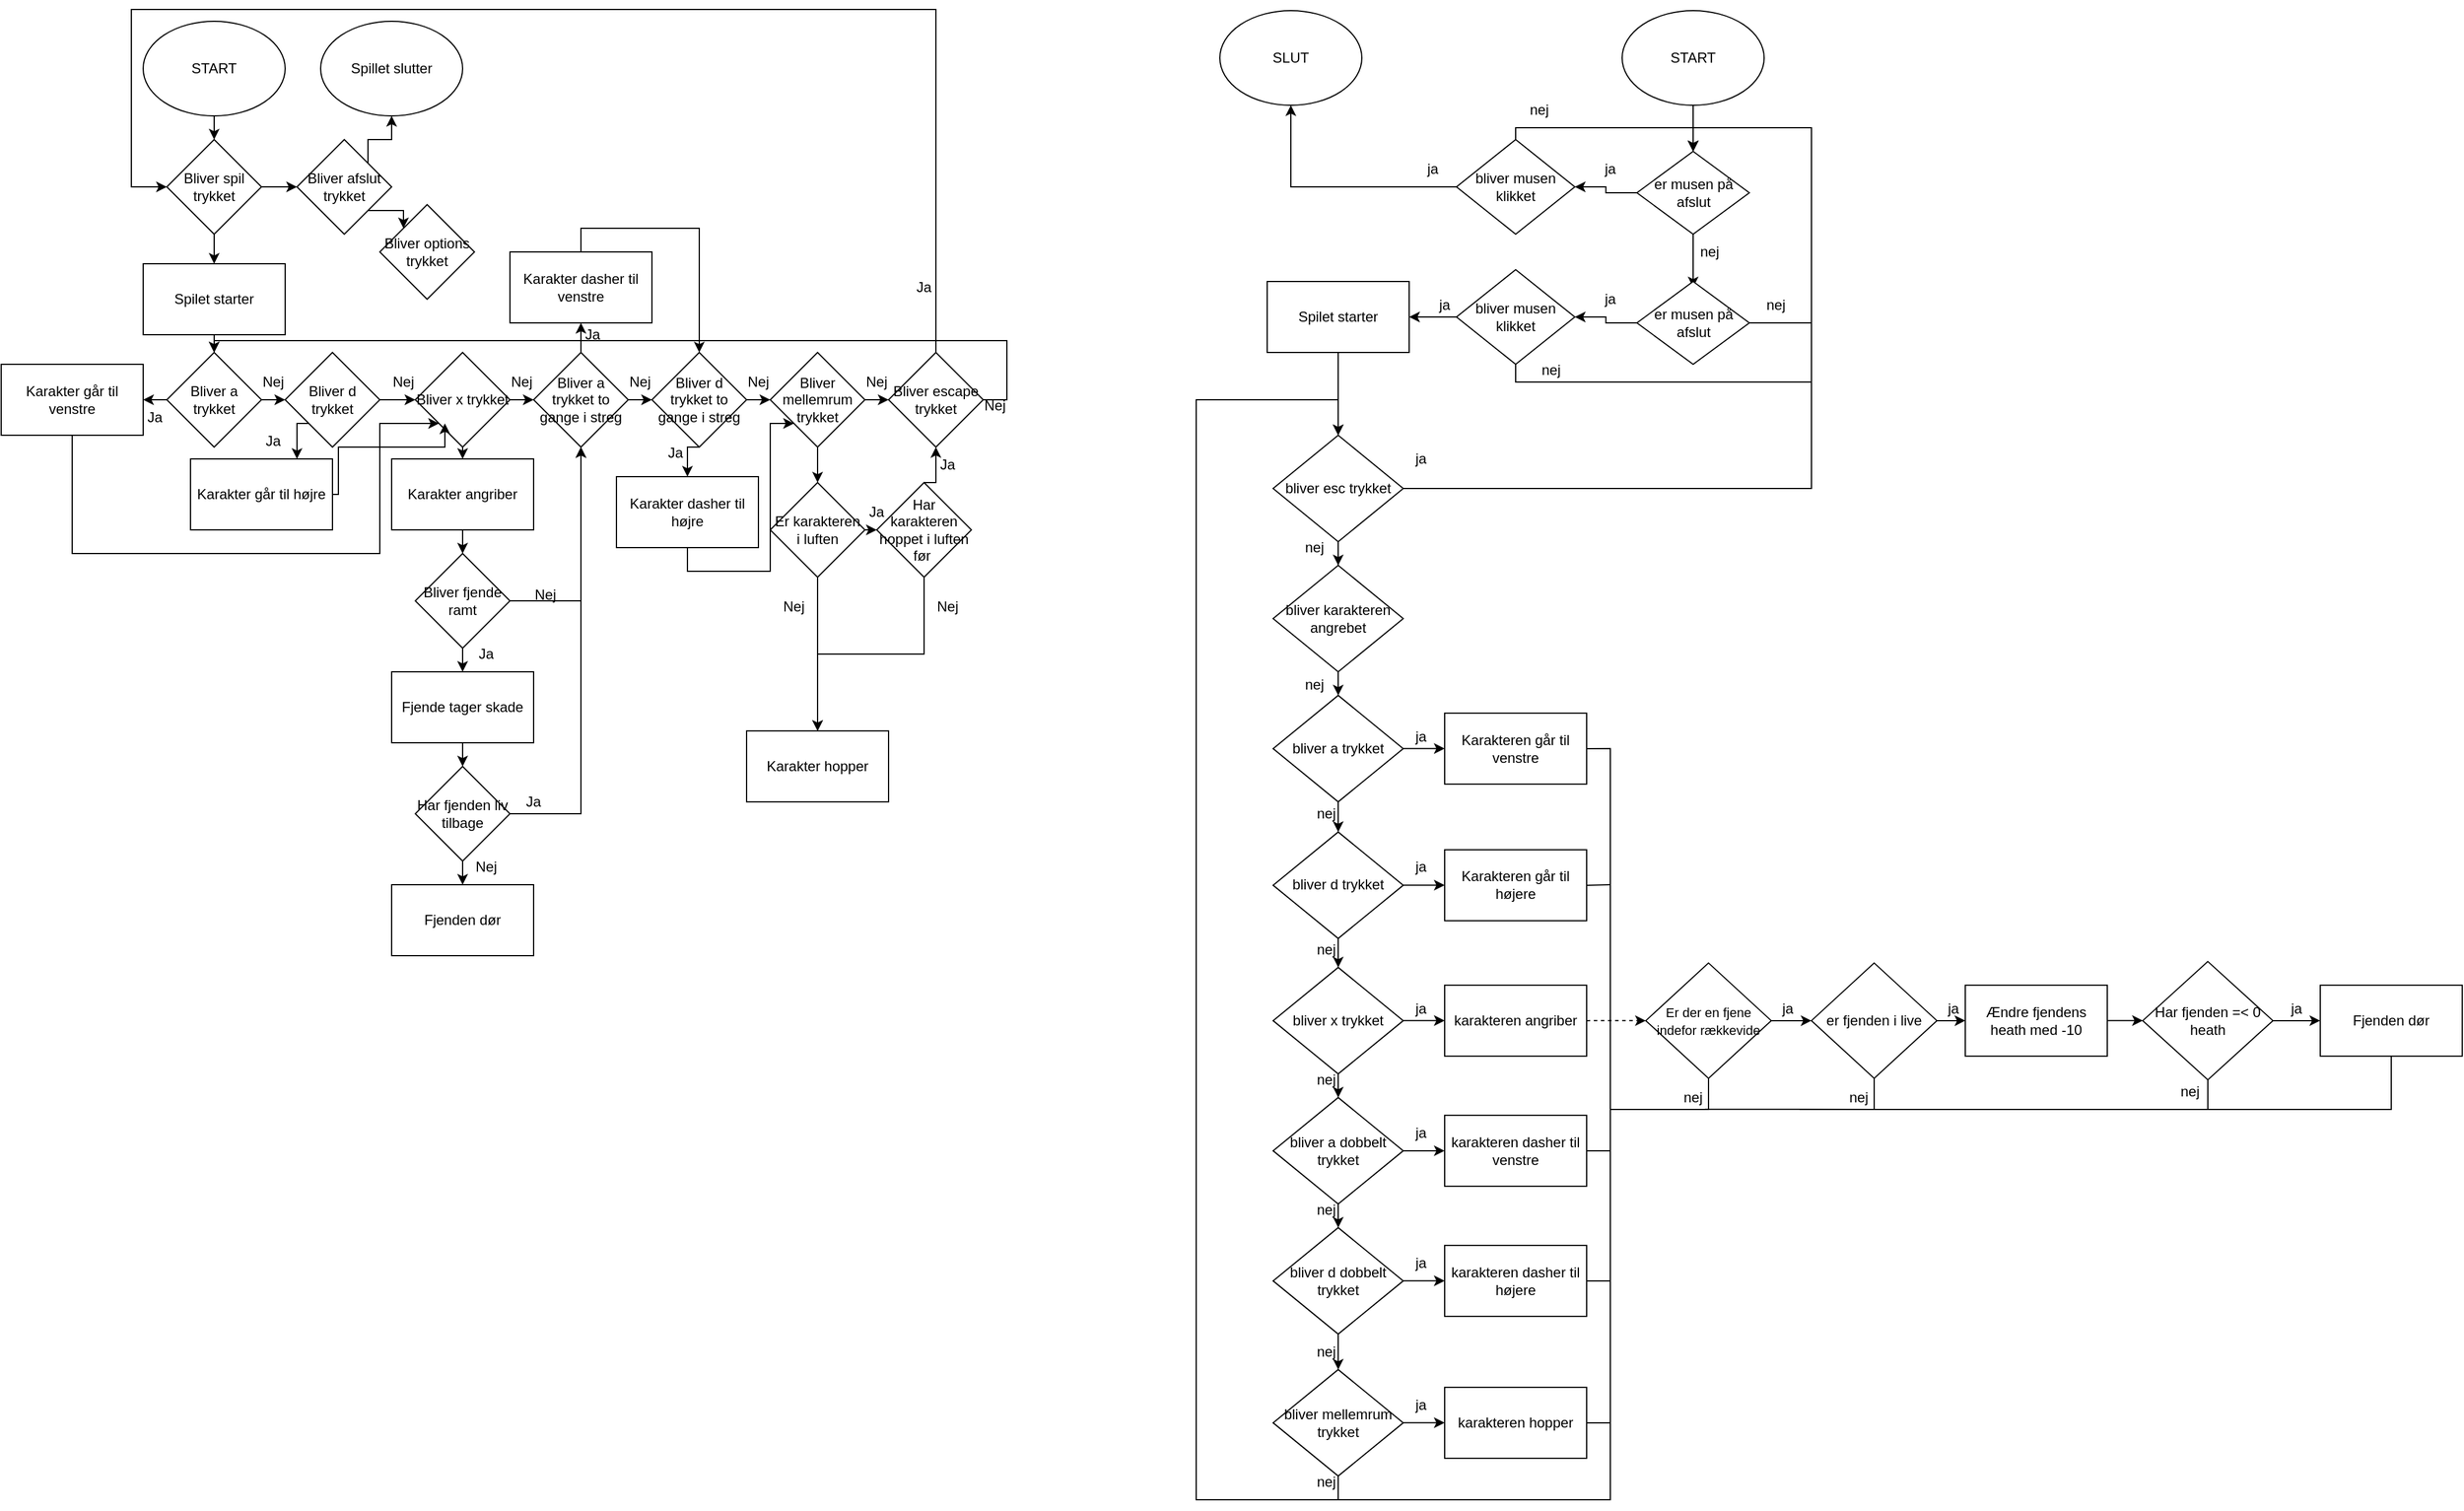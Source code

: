 <mxfile version="26.1.0">
  <diagram name="Side-1" id="GHjTUxKBnm4g02ztmZ10">
    <mxGraphModel dx="954" dy="2977" grid="1" gridSize="10" guides="1" tooltips="1" connect="1" arrows="1" fold="1" page="1" pageScale="1" pageWidth="827" pageHeight="1169" background="none" math="0" shadow="0">
      <root>
        <mxCell id="0" />
        <mxCell id="1" parent="0" />
        <mxCell id="01Cn6UUHRZPfgiZ1-aKv-5" style="edgeStyle=orthogonalEdgeStyle;rounded=0;orthogonalLoop=1;jettySize=auto;html=1;exitX=0.5;exitY=1;exitDx=0;exitDy=0;entryX=0.5;entryY=0;entryDx=0;entryDy=0;" parent="1" source="01Cn6UUHRZPfgiZ1-aKv-2" edge="1">
          <mxGeometry relative="1" as="geometry">
            <mxPoint x="420" y="-1060" as="targetPoint" />
          </mxGeometry>
        </mxCell>
        <mxCell id="01Cn6UUHRZPfgiZ1-aKv-2" value="START" style="ellipse;whiteSpace=wrap;html=1;" parent="1" vertex="1">
          <mxGeometry x="360" y="-1160" width="120" height="80" as="geometry" />
        </mxCell>
        <mxCell id="cDbWXvLrCpcBQiEZtTeX-11" style="edgeStyle=orthogonalEdgeStyle;rounded=0;orthogonalLoop=1;jettySize=auto;html=1;exitX=0.5;exitY=1;exitDx=0;exitDy=0;entryX=0.5;entryY=0;entryDx=0;entryDy=0;" edge="1" parent="1" source="01Cn6UUHRZPfgiZ1-aKv-27" target="cDbWXvLrCpcBQiEZtTeX-8">
          <mxGeometry relative="1" as="geometry" />
        </mxCell>
        <mxCell id="01Cn6UUHRZPfgiZ1-aKv-27" value="Spilet starter" style="whiteSpace=wrap;html=1;" parent="1" vertex="1">
          <mxGeometry x="360" y="-955" width="120" height="60" as="geometry" />
        </mxCell>
        <mxCell id="Bi03TDWfDMKd8-1LbUZK-4" value="" style="edgeStyle=orthogonalEdgeStyle;rounded=0;orthogonalLoop=1;jettySize=auto;html=1;" parent="1" source="Bi03TDWfDMKd8-1LbUZK-1" edge="1">
          <mxGeometry relative="1" as="geometry">
            <mxPoint x="1670" y="-1050" as="targetPoint" />
          </mxGeometry>
        </mxCell>
        <mxCell id="Bi03TDWfDMKd8-1LbUZK-1" value="START" style="ellipse;whiteSpace=wrap;html=1;" parent="1" vertex="1">
          <mxGeometry x="1610" y="-1169" width="120" height="80" as="geometry" />
        </mxCell>
        <mxCell id="Bi03TDWfDMKd8-1LbUZK-24" style="edgeStyle=orthogonalEdgeStyle;rounded=0;orthogonalLoop=1;jettySize=auto;html=1;exitX=0.5;exitY=1;exitDx=0;exitDy=0;entryX=0.5;entryY=0;entryDx=0;entryDy=0;" parent="1" edge="1">
          <mxGeometry relative="1" as="geometry">
            <mxPoint x="1670" y="-990" as="sourcePoint" />
            <mxPoint x="1670" y="-935" as="targetPoint" />
          </mxGeometry>
        </mxCell>
        <mxCell id="Bi03TDWfDMKd8-1LbUZK-7" value="SLUT" style="ellipse;whiteSpace=wrap;html=1;" parent="1" vertex="1">
          <mxGeometry x="1270" y="-1169" width="120" height="80" as="geometry" />
        </mxCell>
        <mxCell id="Bi03TDWfDMKd8-1LbUZK-9" value="ja" style="text;html=1;align=center;verticalAlign=middle;whiteSpace=wrap;rounded=0;" parent="1" vertex="1">
          <mxGeometry x="1420" y="-1050" width="60" height="30" as="geometry" />
        </mxCell>
        <mxCell id="Bi03TDWfDMKd8-1LbUZK-12" style="edgeStyle=orthogonalEdgeStyle;rounded=0;orthogonalLoop=1;jettySize=auto;html=1;exitX=0;exitY=0.5;exitDx=0;exitDy=0;entryX=0.5;entryY=1;entryDx=0;entryDy=0;" parent="1" source="Bi03TDWfDMKd8-1LbUZK-44" target="Bi03TDWfDMKd8-1LbUZK-7" edge="1">
          <mxGeometry relative="1" as="geometry">
            <mxPoint x="1460" y="-1020" as="sourcePoint" />
          </mxGeometry>
        </mxCell>
        <mxCell id="Bi03TDWfDMKd8-1LbUZK-27" style="edgeStyle=orthogonalEdgeStyle;rounded=0;orthogonalLoop=1;jettySize=auto;html=1;entryX=1;entryY=0.5;entryDx=0;entryDy=0;exitX=0;exitY=0.5;exitDx=0;exitDy=0;" parent="1" source="Bi03TDWfDMKd8-1LbUZK-45" target="Bi03TDWfDMKd8-1LbUZK-47" edge="1">
          <mxGeometry relative="1" as="geometry">
            <mxPoint x="1620" y="-900" as="sourcePoint" />
            <mxPoint x="1580" y="-905" as="targetPoint" />
          </mxGeometry>
        </mxCell>
        <mxCell id="Bi03TDWfDMKd8-1LbUZK-29" style="edgeStyle=orthogonalEdgeStyle;rounded=0;orthogonalLoop=1;jettySize=auto;html=1;exitX=1;exitY=0.5;exitDx=0;exitDy=0;" parent="1" source="Bi03TDWfDMKd8-1LbUZK-45" edge="1">
          <mxGeometry relative="1" as="geometry">
            <mxPoint x="1670" y="-1050" as="targetPoint" />
            <mxPoint x="1730" y="-905" as="sourcePoint" />
            <Array as="points">
              <mxPoint x="1718" y="-905" />
              <mxPoint x="1770" y="-905" />
              <mxPoint x="1770" y="-1070" />
              <mxPoint x="1670" y="-1070" />
            </Array>
          </mxGeometry>
        </mxCell>
        <mxCell id="Bi03TDWfDMKd8-1LbUZK-20" value="" style="edgeStyle=orthogonalEdgeStyle;rounded=0;orthogonalLoop=1;jettySize=auto;html=1;exitX=0.5;exitY=0;exitDx=0;exitDy=0;" parent="1" edge="1">
          <mxGeometry relative="1" as="geometry">
            <mxPoint x="1670" y="-1050" as="targetPoint" />
            <mxPoint x="1520" y="-1050" as="sourcePoint" />
            <Array as="points">
              <mxPoint x="1520" y="-1070" />
              <mxPoint x="1670" y="-1070" />
            </Array>
          </mxGeometry>
        </mxCell>
        <mxCell id="Bi03TDWfDMKd8-1LbUZK-21" value="nej" style="text;html=1;align=center;verticalAlign=middle;whiteSpace=wrap;rounded=0;" parent="1" vertex="1">
          <mxGeometry x="1510" y="-1100" width="60" height="30" as="geometry" />
        </mxCell>
        <mxCell id="Bi03TDWfDMKd8-1LbUZK-25" value="nej" style="text;html=1;align=center;verticalAlign=middle;whiteSpace=wrap;rounded=0;" parent="1" vertex="1">
          <mxGeometry x="1654" y="-980" width="60" height="30" as="geometry" />
        </mxCell>
        <mxCell id="Bi03TDWfDMKd8-1LbUZK-35" style="edgeStyle=orthogonalEdgeStyle;rounded=0;orthogonalLoop=1;jettySize=auto;html=1;exitX=0.5;exitY=1;exitDx=0;exitDy=0;entryX=0.5;entryY=0;entryDx=0;entryDy=0;" parent="1" edge="1">
          <mxGeometry relative="1" as="geometry">
            <mxPoint x="1520" y="-875" as="sourcePoint" />
            <mxPoint x="1670" y="-1050" as="targetPoint" />
            <Array as="points">
              <mxPoint x="1520" y="-855" />
              <mxPoint x="1770" y="-855" />
              <mxPoint x="1770" y="-1070" />
              <mxPoint x="1670" y="-1070" />
            </Array>
          </mxGeometry>
        </mxCell>
        <mxCell id="Bi03TDWfDMKd8-1LbUZK-28" value="ja" style="text;html=1;align=center;verticalAlign=middle;whiteSpace=wrap;rounded=0;" parent="1" vertex="1">
          <mxGeometry x="1570" y="-940" width="60" height="30" as="geometry" />
        </mxCell>
        <mxCell id="Bi03TDWfDMKd8-1LbUZK-30" value="nej" style="text;html=1;align=center;verticalAlign=middle;whiteSpace=wrap;rounded=0;" parent="1" vertex="1">
          <mxGeometry x="1710" y="-935" width="60" height="30" as="geometry" />
        </mxCell>
        <mxCell id="Bi03TDWfDMKd8-1LbUZK-52" style="edgeStyle=orthogonalEdgeStyle;rounded=0;orthogonalLoop=1;jettySize=auto;html=1;exitX=0.5;exitY=1;exitDx=0;exitDy=0;entryX=0.5;entryY=0;entryDx=0;entryDy=0;" parent="1" source="Bi03TDWfDMKd8-1LbUZK-31" target="Bi03TDWfDMKd8-1LbUZK-51" edge="1">
          <mxGeometry relative="1" as="geometry" />
        </mxCell>
        <mxCell id="Bi03TDWfDMKd8-1LbUZK-31" value="Spilet starter" style="rounded=0;whiteSpace=wrap;html=1;" parent="1" vertex="1">
          <mxGeometry x="1310" y="-940" width="120" height="60" as="geometry" />
        </mxCell>
        <mxCell id="Bi03TDWfDMKd8-1LbUZK-42" style="edgeStyle=orthogonalEdgeStyle;rounded=0;orthogonalLoop=1;jettySize=auto;html=1;exitX=0;exitY=0.5;exitDx=0;exitDy=0;entryX=1;entryY=0.5;entryDx=0;entryDy=0;" parent="1" source="Bi03TDWfDMKd8-1LbUZK-40" target="Bi03TDWfDMKd8-1LbUZK-44" edge="1">
          <mxGeometry relative="1" as="geometry">
            <mxPoint x="1580" y="-1020" as="targetPoint" />
          </mxGeometry>
        </mxCell>
        <mxCell id="Bi03TDWfDMKd8-1LbUZK-40" value="er musen på afslut" style="rhombus;whiteSpace=wrap;html=1;" parent="1" vertex="1">
          <mxGeometry x="1622.5" y="-1050" width="95" height="70" as="geometry" />
        </mxCell>
        <mxCell id="Bi03TDWfDMKd8-1LbUZK-43" value="ja" style="text;html=1;align=center;verticalAlign=middle;whiteSpace=wrap;rounded=0;" parent="1" vertex="1">
          <mxGeometry x="1570" y="-1050" width="60" height="30" as="geometry" />
        </mxCell>
        <mxCell id="Bi03TDWfDMKd8-1LbUZK-44" value="bliver musen klikket" style="rhombus;whiteSpace=wrap;html=1;" parent="1" vertex="1">
          <mxGeometry x="1470" y="-1060" width="100" height="80" as="geometry" />
        </mxCell>
        <mxCell id="Bi03TDWfDMKd8-1LbUZK-45" value="er musen på afslut" style="rhombus;whiteSpace=wrap;html=1;" parent="1" vertex="1">
          <mxGeometry x="1622.5" y="-940" width="95" height="70" as="geometry" />
        </mxCell>
        <mxCell id="Bi03TDWfDMKd8-1LbUZK-48" style="edgeStyle=orthogonalEdgeStyle;rounded=0;orthogonalLoop=1;jettySize=auto;html=1;exitX=0;exitY=0.5;exitDx=0;exitDy=0;" parent="1" source="Bi03TDWfDMKd8-1LbUZK-47" target="Bi03TDWfDMKd8-1LbUZK-31" edge="1">
          <mxGeometry relative="1" as="geometry" />
        </mxCell>
        <mxCell id="Bi03TDWfDMKd8-1LbUZK-47" value="bliver musen klikket" style="rhombus;whiteSpace=wrap;html=1;" parent="1" vertex="1">
          <mxGeometry x="1470" y="-950" width="100" height="80" as="geometry" />
        </mxCell>
        <mxCell id="Bi03TDWfDMKd8-1LbUZK-49" value="nej" style="text;html=1;align=center;verticalAlign=middle;whiteSpace=wrap;rounded=0;" parent="1" vertex="1">
          <mxGeometry x="1520" y="-880" width="60" height="30" as="geometry" />
        </mxCell>
        <mxCell id="Bi03TDWfDMKd8-1LbUZK-50" value="ja" style="text;html=1;align=center;verticalAlign=middle;whiteSpace=wrap;rounded=0;" parent="1" vertex="1">
          <mxGeometry x="1430" y="-935" width="60" height="30" as="geometry" />
        </mxCell>
        <mxCell id="Bi03TDWfDMKd8-1LbUZK-100" style="edgeStyle=orthogonalEdgeStyle;rounded=0;orthogonalLoop=1;jettySize=auto;html=1;exitX=0.5;exitY=1;exitDx=0;exitDy=0;entryX=0.5;entryY=0;entryDx=0;entryDy=0;" parent="1" target="Bi03TDWfDMKd8-1LbUZK-62" edge="1">
          <mxGeometry relative="1" as="geometry">
            <mxPoint x="1370" y="-610.06" as="sourcePoint" />
          </mxGeometry>
        </mxCell>
        <mxCell id="Bi03TDWfDMKd8-1LbUZK-165" value="" style="edgeStyle=orthogonalEdgeStyle;rounded=0;orthogonalLoop=1;jettySize=auto;html=1;" parent="1" source="Bi03TDWfDMKd8-1LbUZK-51" target="Bi03TDWfDMKd8-1LbUZK-164" edge="1">
          <mxGeometry relative="1" as="geometry" />
        </mxCell>
        <mxCell id="Bi03TDWfDMKd8-1LbUZK-51" value="bliver esc trykket" style="rhombus;whiteSpace=wrap;html=1;" parent="1" vertex="1">
          <mxGeometry x="1315" y="-810" width="110" height="90" as="geometry" />
        </mxCell>
        <mxCell id="Bi03TDWfDMKd8-1LbUZK-57" value="" style="endArrow=none;html=1;rounded=0;exitX=1;exitY=0.5;exitDx=0;exitDy=0;" parent="1" source="Bi03TDWfDMKd8-1LbUZK-51" edge="1">
          <mxGeometry width="50" height="50" relative="1" as="geometry">
            <mxPoint x="1580" y="-765" as="sourcePoint" />
            <mxPoint x="1770" y="-860" as="targetPoint" />
            <Array as="points">
              <mxPoint x="1770" y="-765" />
            </Array>
          </mxGeometry>
        </mxCell>
        <mxCell id="Bi03TDWfDMKd8-1LbUZK-61" value="ja" style="text;html=1;align=center;verticalAlign=middle;whiteSpace=wrap;rounded=0;" parent="1" vertex="1">
          <mxGeometry x="1410" y="-805" width="60" height="30" as="geometry" />
        </mxCell>
        <mxCell id="Bi03TDWfDMKd8-1LbUZK-69" value="" style="edgeStyle=orthogonalEdgeStyle;rounded=0;orthogonalLoop=1;jettySize=auto;html=1;" parent="1" source="Bi03TDWfDMKd8-1LbUZK-62" target="Bi03TDWfDMKd8-1LbUZK-68" edge="1">
          <mxGeometry relative="1" as="geometry" />
        </mxCell>
        <mxCell id="Bi03TDWfDMKd8-1LbUZK-101" style="edgeStyle=orthogonalEdgeStyle;rounded=0;orthogonalLoop=1;jettySize=auto;html=1;exitX=0.5;exitY=1;exitDx=0;exitDy=0;entryX=0.5;entryY=0;entryDx=0;entryDy=0;" parent="1" source="Bi03TDWfDMKd8-1LbUZK-62" target="Bi03TDWfDMKd8-1LbUZK-63" edge="1">
          <mxGeometry relative="1" as="geometry" />
        </mxCell>
        <mxCell id="Bi03TDWfDMKd8-1LbUZK-62" value="bliver a trykket" style="rhombus;whiteSpace=wrap;html=1;" parent="1" vertex="1">
          <mxGeometry x="1315" y="-590.06" width="110" height="90" as="geometry" />
        </mxCell>
        <mxCell id="Bi03TDWfDMKd8-1LbUZK-72" value="" style="edgeStyle=orthogonalEdgeStyle;rounded=0;orthogonalLoop=1;jettySize=auto;html=1;" parent="1" source="Bi03TDWfDMKd8-1LbUZK-63" target="Bi03TDWfDMKd8-1LbUZK-71" edge="1">
          <mxGeometry relative="1" as="geometry" />
        </mxCell>
        <mxCell id="Bi03TDWfDMKd8-1LbUZK-102" style="edgeStyle=orthogonalEdgeStyle;rounded=0;orthogonalLoop=1;jettySize=auto;html=1;exitX=0.5;exitY=1;exitDx=0;exitDy=0;entryX=0.5;entryY=0;entryDx=0;entryDy=0;" parent="1" source="Bi03TDWfDMKd8-1LbUZK-63" target="Bi03TDWfDMKd8-1LbUZK-64" edge="1">
          <mxGeometry relative="1" as="geometry" />
        </mxCell>
        <mxCell id="Bi03TDWfDMKd8-1LbUZK-63" value="bliver d trykket" style="rhombus;whiteSpace=wrap;html=1;" parent="1" vertex="1">
          <mxGeometry x="1315" y="-474.56" width="110" height="90" as="geometry" />
        </mxCell>
        <mxCell id="Bi03TDWfDMKd8-1LbUZK-74" value="" style="edgeStyle=orthogonalEdgeStyle;rounded=0;orthogonalLoop=1;jettySize=auto;html=1;" parent="1" source="Bi03TDWfDMKd8-1LbUZK-64" target="Bi03TDWfDMKd8-1LbUZK-73" edge="1">
          <mxGeometry relative="1" as="geometry" />
        </mxCell>
        <mxCell id="Bi03TDWfDMKd8-1LbUZK-112" style="edgeStyle=orthogonalEdgeStyle;rounded=0;orthogonalLoop=1;jettySize=auto;html=1;exitX=0.5;exitY=1;exitDx=0;exitDy=0;entryX=0.5;entryY=0;entryDx=0;entryDy=0;" parent="1" source="Bi03TDWfDMKd8-1LbUZK-64" target="Bi03TDWfDMKd8-1LbUZK-65" edge="1">
          <mxGeometry relative="1" as="geometry" />
        </mxCell>
        <mxCell id="Bi03TDWfDMKd8-1LbUZK-64" value="bliver x trykket" style="rhombus;whiteSpace=wrap;html=1;" parent="1" vertex="1">
          <mxGeometry x="1315" y="-360.06" width="110" height="90" as="geometry" />
        </mxCell>
        <mxCell id="Bi03TDWfDMKd8-1LbUZK-87" style="edgeStyle=orthogonalEdgeStyle;rounded=0;orthogonalLoop=1;jettySize=auto;html=1;exitX=1;exitY=0.5;exitDx=0;exitDy=0;entryX=0;entryY=0.5;entryDx=0;entryDy=0;" parent="1" source="Bi03TDWfDMKd8-1LbUZK-65" target="Bi03TDWfDMKd8-1LbUZK-75" edge="1">
          <mxGeometry relative="1" as="geometry" />
        </mxCell>
        <mxCell id="Bi03TDWfDMKd8-1LbUZK-116" style="edgeStyle=orthogonalEdgeStyle;rounded=0;orthogonalLoop=1;jettySize=auto;html=1;exitX=0.5;exitY=1;exitDx=0;exitDy=0;entryX=0.5;entryY=0;entryDx=0;entryDy=0;" parent="1" source="Bi03TDWfDMKd8-1LbUZK-65" target="Bi03TDWfDMKd8-1LbUZK-66" edge="1">
          <mxGeometry relative="1" as="geometry" />
        </mxCell>
        <mxCell id="Bi03TDWfDMKd8-1LbUZK-65" value="bliver a dobbelt trykket" style="rhombus;whiteSpace=wrap;html=1;" parent="1" vertex="1">
          <mxGeometry x="1315" y="-250.06" width="110" height="90" as="geometry" />
        </mxCell>
        <mxCell id="Bi03TDWfDMKd8-1LbUZK-78" value="" style="edgeStyle=orthogonalEdgeStyle;rounded=0;orthogonalLoop=1;jettySize=auto;html=1;" parent="1" source="Bi03TDWfDMKd8-1LbUZK-66" target="Bi03TDWfDMKd8-1LbUZK-77" edge="1">
          <mxGeometry relative="1" as="geometry" />
        </mxCell>
        <mxCell id="Bi03TDWfDMKd8-1LbUZK-105" style="edgeStyle=orthogonalEdgeStyle;rounded=0;orthogonalLoop=1;jettySize=auto;html=1;exitX=0.5;exitY=1;exitDx=0;exitDy=0;entryX=0.5;entryY=0;entryDx=0;entryDy=0;" parent="1" source="Bi03TDWfDMKd8-1LbUZK-66" target="Bi03TDWfDMKd8-1LbUZK-67" edge="1">
          <mxGeometry relative="1" as="geometry" />
        </mxCell>
        <mxCell id="Bi03TDWfDMKd8-1LbUZK-66" value="bliver d dobbelt trykket" style="rhombus;whiteSpace=wrap;html=1;" parent="1" vertex="1">
          <mxGeometry x="1315" y="-140.06" width="110" height="90" as="geometry" />
        </mxCell>
        <mxCell id="Bi03TDWfDMKd8-1LbUZK-80" value="" style="edgeStyle=orthogonalEdgeStyle;rounded=0;orthogonalLoop=1;jettySize=auto;html=1;" parent="1" source="Bi03TDWfDMKd8-1LbUZK-67" target="Bi03TDWfDMKd8-1LbUZK-79" edge="1">
          <mxGeometry relative="1" as="geometry" />
        </mxCell>
        <mxCell id="Bi03TDWfDMKd8-1LbUZK-67" value="bliver mellemrum trykket" style="rhombus;whiteSpace=wrap;html=1;" parent="1" vertex="1">
          <mxGeometry x="1315" y="-20.06" width="110" height="90" as="geometry" />
        </mxCell>
        <mxCell id="Bi03TDWfDMKd8-1LbUZK-90" style="edgeStyle=orthogonalEdgeStyle;rounded=0;orthogonalLoop=1;jettySize=auto;html=1;exitX=1;exitY=0.5;exitDx=0;exitDy=0;" parent="1" source="Bi03TDWfDMKd8-1LbUZK-68" edge="1">
          <mxGeometry relative="1" as="geometry">
            <mxPoint x="1370" y="-810" as="targetPoint" />
            <Array as="points">
              <mxPoint x="1600" y="-545" />
              <mxPoint x="1600" y="90" />
              <mxPoint x="1250" y="90" />
              <mxPoint x="1250" y="-840" />
              <mxPoint x="1370" y="-840" />
            </Array>
          </mxGeometry>
        </mxCell>
        <mxCell id="Bi03TDWfDMKd8-1LbUZK-68" value="Karakteren går til venstre" style="whiteSpace=wrap;html=1;" parent="1" vertex="1">
          <mxGeometry x="1460" y="-575.06" width="120" height="60" as="geometry" />
        </mxCell>
        <mxCell id="Bi03TDWfDMKd8-1LbUZK-71" value="Karakteren går til højere" style="whiteSpace=wrap;html=1;" parent="1" vertex="1">
          <mxGeometry x="1460" y="-459.56" width="120" height="60" as="geometry" />
        </mxCell>
        <mxCell id="Bi03TDWfDMKd8-1LbUZK-132" style="edgeStyle=orthogonalEdgeStyle;rounded=0;orthogonalLoop=1;jettySize=auto;html=1;exitX=1;exitY=0.5;exitDx=0;exitDy=0;dashed=1;" parent="1" source="Bi03TDWfDMKd8-1LbUZK-73" target="Bi03TDWfDMKd8-1LbUZK-128" edge="1">
          <mxGeometry relative="1" as="geometry" />
        </mxCell>
        <mxCell id="Bi03TDWfDMKd8-1LbUZK-73" value="karakteren angriber" style="whiteSpace=wrap;html=1;" parent="1" vertex="1">
          <mxGeometry x="1460" y="-345.06" width="120" height="60" as="geometry" />
        </mxCell>
        <mxCell id="Bi03TDWfDMKd8-1LbUZK-75" value="karakteren dasher til venstre" style="whiteSpace=wrap;html=1;" parent="1" vertex="1">
          <mxGeometry x="1460" y="-235.06" width="120" height="60" as="geometry" />
        </mxCell>
        <mxCell id="Bi03TDWfDMKd8-1LbUZK-77" value="karakteren dasher til højere" style="whiteSpace=wrap;html=1;" parent="1" vertex="1">
          <mxGeometry x="1460" y="-125.06" width="120" height="60" as="geometry" />
        </mxCell>
        <mxCell id="Bi03TDWfDMKd8-1LbUZK-79" value="karakteren hopper" style="whiteSpace=wrap;html=1;" parent="1" vertex="1">
          <mxGeometry x="1460" y="-5.06" width="120" height="60" as="geometry" />
        </mxCell>
        <mxCell id="Bi03TDWfDMKd8-1LbUZK-81" value="ja" style="text;html=1;align=center;verticalAlign=middle;whiteSpace=wrap;rounded=0;" parent="1" vertex="1">
          <mxGeometry x="1410" y="-570.06" width="60" height="30" as="geometry" />
        </mxCell>
        <mxCell id="Bi03TDWfDMKd8-1LbUZK-82" value="ja" style="text;html=1;align=center;verticalAlign=middle;whiteSpace=wrap;rounded=0;" parent="1" vertex="1">
          <mxGeometry x="1410" y="-459.56" width="60" height="30" as="geometry" />
        </mxCell>
        <mxCell id="Bi03TDWfDMKd8-1LbUZK-83" value="ja" style="text;html=1;align=center;verticalAlign=middle;whiteSpace=wrap;rounded=0;" parent="1" vertex="1">
          <mxGeometry x="1410" y="-340.06" width="60" height="30" as="geometry" />
        </mxCell>
        <mxCell id="Bi03TDWfDMKd8-1LbUZK-86" value="ja" style="text;html=1;align=center;verticalAlign=middle;whiteSpace=wrap;rounded=0;" parent="1" vertex="1">
          <mxGeometry x="1410" y="-125.06" width="60" height="30" as="geometry" />
        </mxCell>
        <mxCell id="Bi03TDWfDMKd8-1LbUZK-88" value="ja" style="text;html=1;align=center;verticalAlign=middle;whiteSpace=wrap;rounded=0;" parent="1" vertex="1">
          <mxGeometry x="1410" y="-235.06" width="60" height="30" as="geometry" />
        </mxCell>
        <mxCell id="Bi03TDWfDMKd8-1LbUZK-89" value="ja" style="text;html=1;align=center;verticalAlign=middle;whiteSpace=wrap;rounded=0;" parent="1" vertex="1">
          <mxGeometry x="1410" y="-5.06" width="60" height="30" as="geometry" />
        </mxCell>
        <mxCell id="Bi03TDWfDMKd8-1LbUZK-91" value="" style="endArrow=none;html=1;rounded=0;entryX=1;entryY=0.5;entryDx=0;entryDy=0;" parent="1" target="Bi03TDWfDMKd8-1LbUZK-71" edge="1">
          <mxGeometry width="50" height="50" relative="1" as="geometry">
            <mxPoint x="1600" y="-430.06" as="sourcePoint" />
            <mxPoint x="1570" y="-440.06" as="targetPoint" />
          </mxGeometry>
        </mxCell>
        <mxCell id="Bi03TDWfDMKd8-1LbUZK-93" value="" style="endArrow=none;html=1;rounded=0;exitX=1;exitY=0.5;exitDx=0;exitDy=0;" parent="1" source="Bi03TDWfDMKd8-1LbUZK-75" edge="1">
          <mxGeometry width="50" height="50" relative="1" as="geometry">
            <mxPoint x="1520" y="-160.06" as="sourcePoint" />
            <mxPoint x="1600" y="-205.06" as="targetPoint" />
          </mxGeometry>
        </mxCell>
        <mxCell id="Bi03TDWfDMKd8-1LbUZK-94" value="" style="endArrow=none;html=1;rounded=0;exitX=1;exitY=0.5;exitDx=0;exitDy=0;" parent="1" source="Bi03TDWfDMKd8-1LbUZK-77" edge="1">
          <mxGeometry width="50" height="50" relative="1" as="geometry">
            <mxPoint x="1520" y="-50.06" as="sourcePoint" />
            <mxPoint x="1600" y="-95.06" as="targetPoint" />
          </mxGeometry>
        </mxCell>
        <mxCell id="Bi03TDWfDMKd8-1LbUZK-97" value="" style="endArrow=none;html=1;rounded=0;entryX=1;entryY=0.5;entryDx=0;entryDy=0;" parent="1" target="Bi03TDWfDMKd8-1LbUZK-79" edge="1">
          <mxGeometry width="50" height="50" relative="1" as="geometry">
            <mxPoint x="1600" y="24.94" as="sourcePoint" />
            <mxPoint x="1570" y="29.94" as="targetPoint" />
          </mxGeometry>
        </mxCell>
        <mxCell id="Bi03TDWfDMKd8-1LbUZK-106" value="" style="endArrow=none;html=1;rounded=0;entryX=0.5;entryY=1;entryDx=0;entryDy=0;" parent="1" target="Bi03TDWfDMKd8-1LbUZK-67" edge="1">
          <mxGeometry width="50" height="50" relative="1" as="geometry">
            <mxPoint x="1370" y="89.94" as="sourcePoint" />
            <mxPoint x="1360" y="39.94" as="targetPoint" />
          </mxGeometry>
        </mxCell>
        <mxCell id="Bi03TDWfDMKd8-1LbUZK-107" value="nej" style="text;html=1;align=center;verticalAlign=middle;whiteSpace=wrap;rounded=0;" parent="1" vertex="1">
          <mxGeometry x="1320" y="-730" width="60" height="30" as="geometry" />
        </mxCell>
        <mxCell id="Bi03TDWfDMKd8-1LbUZK-108" value="nej" style="text;html=1;align=center;verticalAlign=middle;whiteSpace=wrap;rounded=0;" parent="1" vertex="1">
          <mxGeometry x="1330" y="-505.06" width="60" height="30" as="geometry" />
        </mxCell>
        <mxCell id="Bi03TDWfDMKd8-1LbUZK-109" value="nej" style="text;html=1;align=center;verticalAlign=middle;whiteSpace=wrap;rounded=0;" parent="1" vertex="1">
          <mxGeometry x="1330" y="-390.06" width="60" height="30" as="geometry" />
        </mxCell>
        <mxCell id="Bi03TDWfDMKd8-1LbUZK-113" value="nej" style="text;html=1;align=center;verticalAlign=middle;whiteSpace=wrap;rounded=0;" parent="1" vertex="1">
          <mxGeometry x="1330" y="-280.06" width="60" height="30" as="geometry" />
        </mxCell>
        <mxCell id="Bi03TDWfDMKd8-1LbUZK-117" value="nej" style="text;html=1;align=center;verticalAlign=middle;whiteSpace=wrap;rounded=0;" parent="1" vertex="1">
          <mxGeometry x="1330" y="-170.06" width="60" height="30" as="geometry" />
        </mxCell>
        <mxCell id="Bi03TDWfDMKd8-1LbUZK-118" value="nej" style="text;html=1;align=center;verticalAlign=middle;whiteSpace=wrap;rounded=0;" parent="1" vertex="1">
          <mxGeometry x="1330" y="-50.06" width="60" height="30" as="geometry" />
        </mxCell>
        <mxCell id="Bi03TDWfDMKd8-1LbUZK-119" value="nej" style="text;html=1;align=center;verticalAlign=middle;whiteSpace=wrap;rounded=0;" parent="1" vertex="1">
          <mxGeometry x="1330" y="59.94" width="60" height="30" as="geometry" />
        </mxCell>
        <mxCell id="Bi03TDWfDMKd8-1LbUZK-137" value="" style="edgeStyle=orthogonalEdgeStyle;rounded=0;orthogonalLoop=1;jettySize=auto;html=1;" parent="1" source="Bi03TDWfDMKd8-1LbUZK-128" target="Bi03TDWfDMKd8-1LbUZK-136" edge="1">
          <mxGeometry relative="1" as="geometry" />
        </mxCell>
        <mxCell id="Bi03TDWfDMKd8-1LbUZK-128" value="&lt;font style=&quot;font-size: 11px; line-height: 90%;&quot;&gt;Er der en fjene indefor rækkevide&lt;/font&gt;" style="rhombus;whiteSpace=wrap;html=1;align=center;" parent="1" vertex="1">
          <mxGeometry x="1630" y="-363.81" width="106" height="97.5" as="geometry" />
        </mxCell>
        <mxCell id="Bi03TDWfDMKd8-1LbUZK-134" value="" style="endArrow=none;html=1;rounded=0;entryX=0.5;entryY=1;entryDx=0;entryDy=0;" parent="1" target="Bi03TDWfDMKd8-1LbUZK-128" edge="1">
          <mxGeometry width="50" height="50" relative="1" as="geometry">
            <mxPoint x="1600" y="-240.06" as="sourcePoint" />
            <mxPoint x="1560" y="-40.06" as="targetPoint" />
            <Array as="points">
              <mxPoint x="1683" y="-240.06" />
            </Array>
          </mxGeometry>
        </mxCell>
        <mxCell id="Bi03TDWfDMKd8-1LbUZK-135" value="nej" style="text;html=1;align=center;verticalAlign=middle;whiteSpace=wrap;rounded=0;" parent="1" vertex="1">
          <mxGeometry x="1640" y="-265.06" width="60" height="30" as="geometry" />
        </mxCell>
        <mxCell id="Bi03TDWfDMKd8-1LbUZK-149" value="" style="edgeStyle=orthogonalEdgeStyle;rounded=0;orthogonalLoop=1;jettySize=auto;html=1;" parent="1" source="Bi03TDWfDMKd8-1LbUZK-136" target="Bi03TDWfDMKd8-1LbUZK-148" edge="1">
          <mxGeometry relative="1" as="geometry" />
        </mxCell>
        <mxCell id="Bi03TDWfDMKd8-1LbUZK-136" value="er fjenden i live" style="rhombus;whiteSpace=wrap;html=1;align=center;" parent="1" vertex="1">
          <mxGeometry x="1770" y="-363.81" width="106" height="97.5" as="geometry" />
        </mxCell>
        <mxCell id="Bi03TDWfDMKd8-1LbUZK-144" value="" style="endArrow=none;html=1;rounded=0;exitX=0.667;exitY=0.833;exitDx=0;exitDy=0;exitPerimeter=0;entryX=0.5;entryY=1;entryDx=0;entryDy=0;" parent="1" source="Bi03TDWfDMKd8-1LbUZK-135" target="Bi03TDWfDMKd8-1LbUZK-136" edge="1">
          <mxGeometry width="50" height="50" relative="1" as="geometry">
            <mxPoint x="1790" y="-230.06" as="sourcePoint" />
            <mxPoint x="1840" y="-280.06" as="targetPoint" />
            <Array as="points">
              <mxPoint x="1823" y="-240.06" />
            </Array>
          </mxGeometry>
        </mxCell>
        <mxCell id="Bi03TDWfDMKd8-1LbUZK-145" value="nej" style="text;html=1;align=center;verticalAlign=middle;whiteSpace=wrap;rounded=0;" parent="1" vertex="1">
          <mxGeometry x="1780" y="-265.06" width="60" height="30" as="geometry" />
        </mxCell>
        <mxCell id="Bi03TDWfDMKd8-1LbUZK-155" value="" style="edgeStyle=orthogonalEdgeStyle;rounded=0;orthogonalLoop=1;jettySize=auto;html=1;" parent="1" source="Bi03TDWfDMKd8-1LbUZK-148" target="Bi03TDWfDMKd8-1LbUZK-154" edge="1">
          <mxGeometry relative="1" as="geometry" />
        </mxCell>
        <mxCell id="Bi03TDWfDMKd8-1LbUZK-148" value="Ændre fjendens heath med -10" style="whiteSpace=wrap;html=1;" parent="1" vertex="1">
          <mxGeometry x="1900" y="-345.06" width="120" height="60" as="geometry" />
        </mxCell>
        <mxCell id="Bi03TDWfDMKd8-1LbUZK-158" style="edgeStyle=orthogonalEdgeStyle;rounded=0;orthogonalLoop=1;jettySize=auto;html=1;exitX=1;exitY=0.5;exitDx=0;exitDy=0;entryX=0;entryY=0.5;entryDx=0;entryDy=0;" parent="1" source="Bi03TDWfDMKd8-1LbUZK-154" target="Bi03TDWfDMKd8-1LbUZK-157" edge="1">
          <mxGeometry relative="1" as="geometry" />
        </mxCell>
        <mxCell id="Bi03TDWfDMKd8-1LbUZK-154" value="Har fjenden =&amp;lt; 0 heath" style="rhombus;whiteSpace=wrap;html=1;" parent="1" vertex="1">
          <mxGeometry x="2050" y="-365.06" width="110" height="100" as="geometry" />
        </mxCell>
        <mxCell id="Bi03TDWfDMKd8-1LbUZK-156" value="" style="endArrow=none;html=1;rounded=0;entryX=0.5;entryY=1;entryDx=0;entryDy=0;" parent="1" target="Bi03TDWfDMKd8-1LbUZK-154" edge="1">
          <mxGeometry width="50" height="50" relative="1" as="geometry">
            <mxPoint x="1760" y="-240.06" as="sourcePoint" />
            <mxPoint x="2140" y="-190.06" as="targetPoint" />
            <Array as="points">
              <mxPoint x="2105" y="-240.06" />
            </Array>
          </mxGeometry>
        </mxCell>
        <mxCell id="Bi03TDWfDMKd8-1LbUZK-157" value="Fjenden dør" style="rounded=0;whiteSpace=wrap;html=1;" parent="1" vertex="1">
          <mxGeometry x="2200" y="-345.06" width="120" height="60" as="geometry" />
        </mxCell>
        <mxCell id="Bi03TDWfDMKd8-1LbUZK-159" value="" style="endArrow=none;html=1;rounded=0;entryX=0.5;entryY=1;entryDx=0;entryDy=0;" parent="1" target="Bi03TDWfDMKd8-1LbUZK-157" edge="1">
          <mxGeometry width="50" height="50" relative="1" as="geometry">
            <mxPoint x="2100" y="-240.06" as="sourcePoint" />
            <mxPoint x="2180" y="-260.06" as="targetPoint" />
            <Array as="points">
              <mxPoint x="2260" y="-240.06" />
            </Array>
          </mxGeometry>
        </mxCell>
        <mxCell id="Bi03TDWfDMKd8-1LbUZK-160" value="ja" style="text;html=1;align=center;verticalAlign=middle;whiteSpace=wrap;rounded=0;" parent="1" vertex="1">
          <mxGeometry x="1720" y="-340.06" width="60" height="30" as="geometry" />
        </mxCell>
        <mxCell id="Bi03TDWfDMKd8-1LbUZK-161" value="ja" style="text;html=1;align=center;verticalAlign=middle;whiteSpace=wrap;rounded=0;" parent="1" vertex="1">
          <mxGeometry x="1860" y="-340.06" width="60" height="30" as="geometry" />
        </mxCell>
        <mxCell id="Bi03TDWfDMKd8-1LbUZK-162" value="ja" style="text;html=1;align=center;verticalAlign=middle;whiteSpace=wrap;rounded=0;" parent="1" vertex="1">
          <mxGeometry x="2150" y="-340.06" width="60" height="30" as="geometry" />
        </mxCell>
        <mxCell id="Bi03TDWfDMKd8-1LbUZK-163" value="nej" style="text;html=1;align=center;verticalAlign=middle;whiteSpace=wrap;rounded=0;" parent="1" vertex="1">
          <mxGeometry x="2060" y="-270.06" width="60" height="30" as="geometry" />
        </mxCell>
        <mxCell id="Bi03TDWfDMKd8-1LbUZK-164" value="bliver karakteren angrebet" style="rhombus;whiteSpace=wrap;html=1;" parent="1" vertex="1">
          <mxGeometry x="1315" y="-700" width="110" height="90" as="geometry" />
        </mxCell>
        <mxCell id="Bi03TDWfDMKd8-1LbUZK-166" value="nej" style="text;html=1;align=center;verticalAlign=middle;whiteSpace=wrap;rounded=0;" parent="1" vertex="1">
          <mxGeometry x="1320" y="-614" width="60" height="30" as="geometry" />
        </mxCell>
        <mxCell id="cDbWXvLrCpcBQiEZtTeX-5" style="edgeStyle=orthogonalEdgeStyle;rounded=0;orthogonalLoop=1;jettySize=auto;html=1;exitX=1;exitY=0.5;exitDx=0;exitDy=0;entryX=0;entryY=0.5;entryDx=0;entryDy=0;" edge="1" parent="1" source="cDbWXvLrCpcBQiEZtTeX-1" target="cDbWXvLrCpcBQiEZtTeX-2">
          <mxGeometry relative="1" as="geometry" />
        </mxCell>
        <mxCell id="cDbWXvLrCpcBQiEZtTeX-10" style="edgeStyle=orthogonalEdgeStyle;rounded=0;orthogonalLoop=1;jettySize=auto;html=1;exitX=0.5;exitY=1;exitDx=0;exitDy=0;entryX=0.5;entryY=0;entryDx=0;entryDy=0;" edge="1" parent="1" source="cDbWXvLrCpcBQiEZtTeX-1" target="01Cn6UUHRZPfgiZ1-aKv-27">
          <mxGeometry relative="1" as="geometry" />
        </mxCell>
        <mxCell id="cDbWXvLrCpcBQiEZtTeX-1" value="Bliver spil trykket" style="rhombus;whiteSpace=wrap;html=1;" vertex="1" parent="1">
          <mxGeometry x="380" y="-1060" width="80" height="80" as="geometry" />
        </mxCell>
        <mxCell id="cDbWXvLrCpcBQiEZtTeX-4" style="edgeStyle=orthogonalEdgeStyle;rounded=0;orthogonalLoop=1;jettySize=auto;html=1;exitX=1;exitY=0;exitDx=0;exitDy=0;entryX=0.5;entryY=1;entryDx=0;entryDy=0;" edge="1" parent="1" source="cDbWXvLrCpcBQiEZtTeX-2" target="cDbWXvLrCpcBQiEZtTeX-3">
          <mxGeometry relative="1" as="geometry">
            <Array as="points">
              <mxPoint x="550" y="-1060" />
              <mxPoint x="570" y="-1060" />
            </Array>
          </mxGeometry>
        </mxCell>
        <mxCell id="cDbWXvLrCpcBQiEZtTeX-7" style="edgeStyle=orthogonalEdgeStyle;rounded=0;orthogonalLoop=1;jettySize=auto;html=1;exitX=1;exitY=1;exitDx=0;exitDy=0;entryX=0;entryY=0;entryDx=0;entryDy=0;" edge="1" parent="1" source="cDbWXvLrCpcBQiEZtTeX-2" target="cDbWXvLrCpcBQiEZtTeX-6">
          <mxGeometry relative="1" as="geometry" />
        </mxCell>
        <mxCell id="cDbWXvLrCpcBQiEZtTeX-2" value="Bliver afslut trykket" style="rhombus;whiteSpace=wrap;html=1;" vertex="1" parent="1">
          <mxGeometry x="490" y="-1060" width="80" height="80" as="geometry" />
        </mxCell>
        <mxCell id="cDbWXvLrCpcBQiEZtTeX-3" value="Spillet slutter" style="ellipse;whiteSpace=wrap;html=1;" vertex="1" parent="1">
          <mxGeometry x="510" y="-1160" width="120" height="80" as="geometry" />
        </mxCell>
        <mxCell id="cDbWXvLrCpcBQiEZtTeX-6" value="Bliver options trykket" style="rhombus;whiteSpace=wrap;html=1;" vertex="1" parent="1">
          <mxGeometry x="560" y="-1005" width="80" height="80" as="geometry" />
        </mxCell>
        <mxCell id="cDbWXvLrCpcBQiEZtTeX-18" style="edgeStyle=orthogonalEdgeStyle;rounded=0;orthogonalLoop=1;jettySize=auto;html=1;exitX=1;exitY=0.5;exitDx=0;exitDy=0;entryX=0;entryY=0.5;entryDx=0;entryDy=0;" edge="1" parent="1" source="cDbWXvLrCpcBQiEZtTeX-8" target="cDbWXvLrCpcBQiEZtTeX-12">
          <mxGeometry relative="1" as="geometry" />
        </mxCell>
        <mxCell id="cDbWXvLrCpcBQiEZtTeX-35" style="edgeStyle=orthogonalEdgeStyle;rounded=0;orthogonalLoop=1;jettySize=auto;html=1;exitX=0;exitY=0.5;exitDx=0;exitDy=0;entryX=1;entryY=0.5;entryDx=0;entryDy=0;" edge="1" parent="1" source="cDbWXvLrCpcBQiEZtTeX-8" target="cDbWXvLrCpcBQiEZtTeX-32">
          <mxGeometry relative="1" as="geometry" />
        </mxCell>
        <mxCell id="cDbWXvLrCpcBQiEZtTeX-8" value="Bliver a trykket" style="rhombus;whiteSpace=wrap;html=1;" vertex="1" parent="1">
          <mxGeometry x="380" y="-880" width="80" height="80" as="geometry" />
        </mxCell>
        <mxCell id="cDbWXvLrCpcBQiEZtTeX-19" style="edgeStyle=orthogonalEdgeStyle;rounded=0;orthogonalLoop=1;jettySize=auto;html=1;exitX=1;exitY=0.5;exitDx=0;exitDy=0;entryX=0;entryY=0.5;entryDx=0;entryDy=0;" edge="1" parent="1" source="cDbWXvLrCpcBQiEZtTeX-12" target="cDbWXvLrCpcBQiEZtTeX-13">
          <mxGeometry relative="1" as="geometry" />
        </mxCell>
        <mxCell id="cDbWXvLrCpcBQiEZtTeX-34" style="edgeStyle=orthogonalEdgeStyle;rounded=0;orthogonalLoop=1;jettySize=auto;html=1;exitX=0;exitY=1;exitDx=0;exitDy=0;entryX=0.75;entryY=0;entryDx=0;entryDy=0;" edge="1" parent="1" source="cDbWXvLrCpcBQiEZtTeX-12" target="cDbWXvLrCpcBQiEZtTeX-33">
          <mxGeometry relative="1" as="geometry" />
        </mxCell>
        <mxCell id="cDbWXvLrCpcBQiEZtTeX-12" value="Bliver d trykket" style="rhombus;whiteSpace=wrap;html=1;" vertex="1" parent="1">
          <mxGeometry x="480" y="-880" width="80" height="80" as="geometry" />
        </mxCell>
        <mxCell id="cDbWXvLrCpcBQiEZtTeX-20" style="edgeStyle=orthogonalEdgeStyle;rounded=0;orthogonalLoop=1;jettySize=auto;html=1;exitX=1;exitY=0.5;exitDx=0;exitDy=0;entryX=0;entryY=0.5;entryDx=0;entryDy=0;" edge="1" parent="1" source="cDbWXvLrCpcBQiEZtTeX-13" target="cDbWXvLrCpcBQiEZtTeX-14">
          <mxGeometry relative="1" as="geometry" />
        </mxCell>
        <mxCell id="cDbWXvLrCpcBQiEZtTeX-38" style="edgeStyle=orthogonalEdgeStyle;rounded=0;orthogonalLoop=1;jettySize=auto;html=1;exitX=0.5;exitY=1;exitDx=0;exitDy=0;entryX=0.5;entryY=0;entryDx=0;entryDy=0;" edge="1" parent="1" source="cDbWXvLrCpcBQiEZtTeX-13" target="cDbWXvLrCpcBQiEZtTeX-36">
          <mxGeometry relative="1" as="geometry" />
        </mxCell>
        <mxCell id="cDbWXvLrCpcBQiEZtTeX-13" value="Bliver x trykket" style="rhombus;whiteSpace=wrap;html=1;" vertex="1" parent="1">
          <mxGeometry x="590" y="-880" width="80" height="80" as="geometry" />
        </mxCell>
        <mxCell id="cDbWXvLrCpcBQiEZtTeX-21" style="edgeStyle=orthogonalEdgeStyle;rounded=0;orthogonalLoop=1;jettySize=auto;html=1;exitX=1;exitY=0.5;exitDx=0;exitDy=0;entryX=0;entryY=0.5;entryDx=0;entryDy=0;" edge="1" parent="1" source="cDbWXvLrCpcBQiEZtTeX-14" target="cDbWXvLrCpcBQiEZtTeX-15">
          <mxGeometry relative="1" as="geometry" />
        </mxCell>
        <mxCell id="cDbWXvLrCpcBQiEZtTeX-58" style="edgeStyle=orthogonalEdgeStyle;rounded=0;orthogonalLoop=1;jettySize=auto;html=1;exitX=0.5;exitY=0;exitDx=0;exitDy=0;entryX=0.5;entryY=1;entryDx=0;entryDy=0;" edge="1" parent="1" source="cDbWXvLrCpcBQiEZtTeX-14" target="cDbWXvLrCpcBQiEZtTeX-57">
          <mxGeometry relative="1" as="geometry" />
        </mxCell>
        <mxCell id="cDbWXvLrCpcBQiEZtTeX-14" value="Bliver a trykket to gange i streg" style="rhombus;whiteSpace=wrap;html=1;" vertex="1" parent="1">
          <mxGeometry x="690" y="-880" width="80" height="80" as="geometry" />
        </mxCell>
        <mxCell id="cDbWXvLrCpcBQiEZtTeX-22" style="edgeStyle=orthogonalEdgeStyle;rounded=0;orthogonalLoop=1;jettySize=auto;html=1;exitX=1;exitY=0.5;exitDx=0;exitDy=0;entryX=0;entryY=0.5;entryDx=0;entryDy=0;" edge="1" parent="1" source="cDbWXvLrCpcBQiEZtTeX-15" target="cDbWXvLrCpcBQiEZtTeX-16">
          <mxGeometry relative="1" as="geometry" />
        </mxCell>
        <mxCell id="cDbWXvLrCpcBQiEZtTeX-60" style="edgeStyle=orthogonalEdgeStyle;rounded=0;orthogonalLoop=1;jettySize=auto;html=1;exitX=0.5;exitY=1;exitDx=0;exitDy=0;entryX=0.5;entryY=0;entryDx=0;entryDy=0;" edge="1" parent="1" source="cDbWXvLrCpcBQiEZtTeX-15" target="cDbWXvLrCpcBQiEZtTeX-59">
          <mxGeometry relative="1" as="geometry" />
        </mxCell>
        <mxCell id="cDbWXvLrCpcBQiEZtTeX-15" value="Bliver d trykket to gange i streg" style="rhombus;whiteSpace=wrap;html=1;" vertex="1" parent="1">
          <mxGeometry x="790" y="-880" width="80" height="80" as="geometry" />
        </mxCell>
        <mxCell id="cDbWXvLrCpcBQiEZtTeX-23" style="edgeStyle=orthogonalEdgeStyle;rounded=0;orthogonalLoop=1;jettySize=auto;html=1;exitX=1;exitY=0.5;exitDx=0;exitDy=0;entryX=0;entryY=0.5;entryDx=0;entryDy=0;" edge="1" parent="1" source="cDbWXvLrCpcBQiEZtTeX-16" target="cDbWXvLrCpcBQiEZtTeX-17">
          <mxGeometry relative="1" as="geometry" />
        </mxCell>
        <mxCell id="cDbWXvLrCpcBQiEZtTeX-65" style="edgeStyle=orthogonalEdgeStyle;rounded=0;orthogonalLoop=1;jettySize=auto;html=1;exitX=0.5;exitY=1;exitDx=0;exitDy=0;entryX=0.5;entryY=0;entryDx=0;entryDy=0;" edge="1" parent="1" source="cDbWXvLrCpcBQiEZtTeX-16" target="cDbWXvLrCpcBQiEZtTeX-63">
          <mxGeometry relative="1" as="geometry" />
        </mxCell>
        <mxCell id="cDbWXvLrCpcBQiEZtTeX-16" value="Bliver mellemrum trykket" style="rhombus;whiteSpace=wrap;html=1;" vertex="1" parent="1">
          <mxGeometry x="890" y="-880" width="80" height="80" as="geometry" />
        </mxCell>
        <mxCell id="cDbWXvLrCpcBQiEZtTeX-30" style="edgeStyle=orthogonalEdgeStyle;rounded=0;orthogonalLoop=1;jettySize=auto;html=1;exitX=0.5;exitY=0;exitDx=0;exitDy=0;entryX=0;entryY=0.5;entryDx=0;entryDy=0;" edge="1" parent="1" source="cDbWXvLrCpcBQiEZtTeX-17" target="cDbWXvLrCpcBQiEZtTeX-1">
          <mxGeometry relative="1" as="geometry">
            <Array as="points">
              <mxPoint x="1030" y="-1170" />
              <mxPoint x="350" y="-1170" />
              <mxPoint x="350" y="-1020" />
            </Array>
          </mxGeometry>
        </mxCell>
        <mxCell id="cDbWXvLrCpcBQiEZtTeX-81" style="edgeStyle=orthogonalEdgeStyle;rounded=0;orthogonalLoop=1;jettySize=auto;html=1;exitX=1;exitY=0.5;exitDx=0;exitDy=0;entryX=0.5;entryY=0;entryDx=0;entryDy=0;" edge="1" parent="1" source="cDbWXvLrCpcBQiEZtTeX-17" target="cDbWXvLrCpcBQiEZtTeX-8">
          <mxGeometry relative="1" as="geometry">
            <Array as="points">
              <mxPoint x="1090" y="-840" />
              <mxPoint x="1090" y="-890" />
              <mxPoint x="420" y="-890" />
            </Array>
          </mxGeometry>
        </mxCell>
        <mxCell id="cDbWXvLrCpcBQiEZtTeX-17" value="Bliver escape trykket" style="rhombus;whiteSpace=wrap;html=1;" vertex="1" parent="1">
          <mxGeometry x="990" y="-880" width="80" height="80" as="geometry" />
        </mxCell>
        <mxCell id="cDbWXvLrCpcBQiEZtTeX-24" value="Nej" style="text;html=1;align=center;verticalAlign=middle;whiteSpace=wrap;rounded=0;" vertex="1" parent="1">
          <mxGeometry x="440" y="-870" width="60" height="30" as="geometry" />
        </mxCell>
        <mxCell id="cDbWXvLrCpcBQiEZtTeX-25" value="Nej" style="text;html=1;align=center;verticalAlign=middle;whiteSpace=wrap;rounded=0;" vertex="1" parent="1">
          <mxGeometry x="550" y="-870" width="60" height="30" as="geometry" />
        </mxCell>
        <mxCell id="cDbWXvLrCpcBQiEZtTeX-26" value="Nej" style="text;html=1;align=center;verticalAlign=middle;whiteSpace=wrap;rounded=0;" vertex="1" parent="1">
          <mxGeometry x="650" y="-870" width="60" height="30" as="geometry" />
        </mxCell>
        <mxCell id="cDbWXvLrCpcBQiEZtTeX-27" value="Nej" style="text;html=1;align=center;verticalAlign=middle;whiteSpace=wrap;rounded=0;" vertex="1" parent="1">
          <mxGeometry x="750" y="-870" width="60" height="30" as="geometry" />
        </mxCell>
        <mxCell id="cDbWXvLrCpcBQiEZtTeX-28" value="Nej" style="text;html=1;align=center;verticalAlign=middle;whiteSpace=wrap;rounded=0;" vertex="1" parent="1">
          <mxGeometry x="850" y="-870" width="60" height="30" as="geometry" />
        </mxCell>
        <mxCell id="cDbWXvLrCpcBQiEZtTeX-29" value="Nej" style="text;html=1;align=center;verticalAlign=middle;whiteSpace=wrap;rounded=0;" vertex="1" parent="1">
          <mxGeometry x="950" y="-870" width="60" height="30" as="geometry" />
        </mxCell>
        <mxCell id="cDbWXvLrCpcBQiEZtTeX-31" value="Ja" style="text;html=1;align=center;verticalAlign=middle;whiteSpace=wrap;rounded=0;" vertex="1" parent="1">
          <mxGeometry x="990" y="-950" width="60" height="30" as="geometry" />
        </mxCell>
        <mxCell id="cDbWXvLrCpcBQiEZtTeX-45" style="edgeStyle=orthogonalEdgeStyle;rounded=0;orthogonalLoop=1;jettySize=auto;html=1;exitX=0.5;exitY=1;exitDx=0;exitDy=0;entryX=0;entryY=1;entryDx=0;entryDy=0;" edge="1" parent="1" source="cDbWXvLrCpcBQiEZtTeX-32" target="cDbWXvLrCpcBQiEZtTeX-13">
          <mxGeometry relative="1" as="geometry">
            <mxPoint x="550" y="-610" as="targetPoint" />
            <Array as="points">
              <mxPoint x="300" y="-710" />
              <mxPoint x="560" y="-710" />
              <mxPoint x="560" y="-820" />
            </Array>
          </mxGeometry>
        </mxCell>
        <mxCell id="cDbWXvLrCpcBQiEZtTeX-32" value="Karakter går til venstre" style="rounded=0;whiteSpace=wrap;html=1;" vertex="1" parent="1">
          <mxGeometry x="240" y="-870" width="120" height="60" as="geometry" />
        </mxCell>
        <mxCell id="cDbWXvLrCpcBQiEZtTeX-42" style="edgeStyle=orthogonalEdgeStyle;rounded=0;orthogonalLoop=1;jettySize=auto;html=1;exitX=1;exitY=0.5;exitDx=0;exitDy=0;entryX=0;entryY=1;entryDx=0;entryDy=0;" edge="1" parent="1" source="cDbWXvLrCpcBQiEZtTeX-33">
          <mxGeometry relative="1" as="geometry">
            <mxPoint x="525" y="-760" as="sourcePoint" />
            <mxPoint x="615" y="-820" as="targetPoint" />
            <Array as="points">
              <mxPoint x="525" y="-760" />
              <mxPoint x="525" y="-800" />
              <mxPoint x="615" y="-800" />
            </Array>
          </mxGeometry>
        </mxCell>
        <mxCell id="cDbWXvLrCpcBQiEZtTeX-33" value="Karakter går til højre" style="rounded=0;whiteSpace=wrap;html=1;" vertex="1" parent="1">
          <mxGeometry x="400" y="-790" width="120" height="60" as="geometry" />
        </mxCell>
        <mxCell id="cDbWXvLrCpcBQiEZtTeX-40" style="edgeStyle=orthogonalEdgeStyle;rounded=0;orthogonalLoop=1;jettySize=auto;html=1;exitX=0.5;exitY=1;exitDx=0;exitDy=0;entryX=0.5;entryY=0;entryDx=0;entryDy=0;" edge="1" parent="1" source="cDbWXvLrCpcBQiEZtTeX-36" target="cDbWXvLrCpcBQiEZtTeX-39">
          <mxGeometry relative="1" as="geometry" />
        </mxCell>
        <mxCell id="cDbWXvLrCpcBQiEZtTeX-36" value="Karakter angriber" style="rounded=0;whiteSpace=wrap;html=1;" vertex="1" parent="1">
          <mxGeometry x="570" y="-790" width="120" height="60" as="geometry" />
        </mxCell>
        <mxCell id="cDbWXvLrCpcBQiEZtTeX-46" style="edgeStyle=orthogonalEdgeStyle;rounded=0;orthogonalLoop=1;jettySize=auto;html=1;exitX=0.5;exitY=1;exitDx=0;exitDy=0;entryX=0.5;entryY=0;entryDx=0;entryDy=0;" edge="1" parent="1" source="cDbWXvLrCpcBQiEZtTeX-39" target="cDbWXvLrCpcBQiEZtTeX-41">
          <mxGeometry relative="1" as="geometry" />
        </mxCell>
        <mxCell id="cDbWXvLrCpcBQiEZtTeX-54" style="edgeStyle=orthogonalEdgeStyle;rounded=0;orthogonalLoop=1;jettySize=auto;html=1;exitX=1;exitY=0.5;exitDx=0;exitDy=0;entryX=0.5;entryY=1;entryDx=0;entryDy=0;" edge="1" parent="1" source="cDbWXvLrCpcBQiEZtTeX-39" target="cDbWXvLrCpcBQiEZtTeX-14">
          <mxGeometry relative="1" as="geometry" />
        </mxCell>
        <mxCell id="cDbWXvLrCpcBQiEZtTeX-39" value="Bliver fjende ramt" style="rhombus;whiteSpace=wrap;html=1;" vertex="1" parent="1">
          <mxGeometry x="590" y="-710" width="80" height="80" as="geometry" />
        </mxCell>
        <mxCell id="cDbWXvLrCpcBQiEZtTeX-50" style="edgeStyle=orthogonalEdgeStyle;rounded=0;orthogonalLoop=1;jettySize=auto;html=1;exitX=0.5;exitY=1;exitDx=0;exitDy=0;entryX=0.5;entryY=0;entryDx=0;entryDy=0;" edge="1" parent="1" source="cDbWXvLrCpcBQiEZtTeX-41" target="cDbWXvLrCpcBQiEZtTeX-47">
          <mxGeometry relative="1" as="geometry" />
        </mxCell>
        <mxCell id="cDbWXvLrCpcBQiEZtTeX-41" value="Fjende tager skade" style="rounded=0;whiteSpace=wrap;html=1;" vertex="1" parent="1">
          <mxGeometry x="570" y="-610" width="120" height="60" as="geometry" />
        </mxCell>
        <mxCell id="cDbWXvLrCpcBQiEZtTeX-49" style="edgeStyle=orthogonalEdgeStyle;rounded=0;orthogonalLoop=1;jettySize=auto;html=1;exitX=0.5;exitY=1;exitDx=0;exitDy=0;entryX=0.5;entryY=0;entryDx=0;entryDy=0;" edge="1" parent="1" source="cDbWXvLrCpcBQiEZtTeX-47" target="cDbWXvLrCpcBQiEZtTeX-48">
          <mxGeometry relative="1" as="geometry" />
        </mxCell>
        <mxCell id="cDbWXvLrCpcBQiEZtTeX-53" style="edgeStyle=orthogonalEdgeStyle;rounded=0;orthogonalLoop=1;jettySize=auto;html=1;exitX=1;exitY=0.5;exitDx=0;exitDy=0;entryX=0.5;entryY=1;entryDx=0;entryDy=0;" edge="1" parent="1" source="cDbWXvLrCpcBQiEZtTeX-47" target="cDbWXvLrCpcBQiEZtTeX-14">
          <mxGeometry relative="1" as="geometry">
            <mxPoint x="740" y="-780" as="targetPoint" />
          </mxGeometry>
        </mxCell>
        <mxCell id="cDbWXvLrCpcBQiEZtTeX-47" value="Har fjenden liv tilbage" style="rhombus;whiteSpace=wrap;html=1;" vertex="1" parent="1">
          <mxGeometry x="590" y="-530" width="80" height="80" as="geometry" />
        </mxCell>
        <mxCell id="cDbWXvLrCpcBQiEZtTeX-48" value="Fjenden dør" style="rounded=0;whiteSpace=wrap;html=1;" vertex="1" parent="1">
          <mxGeometry x="570" y="-430" width="120" height="60" as="geometry" />
        </mxCell>
        <mxCell id="cDbWXvLrCpcBQiEZtTeX-51" value="Ja" style="text;html=1;align=center;verticalAlign=middle;whiteSpace=wrap;rounded=0;" vertex="1" parent="1">
          <mxGeometry x="620" y="-640" width="60" height="30" as="geometry" />
        </mxCell>
        <mxCell id="cDbWXvLrCpcBQiEZtTeX-52" value="Nej" style="text;html=1;align=center;verticalAlign=middle;whiteSpace=wrap;rounded=0;" vertex="1" parent="1">
          <mxGeometry x="620" y="-459.56" width="60" height="30" as="geometry" />
        </mxCell>
        <mxCell id="cDbWXvLrCpcBQiEZtTeX-55" value="Nej" style="text;html=1;align=center;verticalAlign=middle;whiteSpace=wrap;rounded=0;" vertex="1" parent="1">
          <mxGeometry x="670" y="-690" width="60" height="30" as="geometry" />
        </mxCell>
        <mxCell id="cDbWXvLrCpcBQiEZtTeX-56" value="Ja" style="text;html=1;align=center;verticalAlign=middle;whiteSpace=wrap;rounded=0;" vertex="1" parent="1">
          <mxGeometry x="660" y="-515.06" width="60" height="30" as="geometry" />
        </mxCell>
        <mxCell id="cDbWXvLrCpcBQiEZtTeX-75" style="edgeStyle=orthogonalEdgeStyle;rounded=0;orthogonalLoop=1;jettySize=auto;html=1;exitX=0.5;exitY=0;exitDx=0;exitDy=0;entryX=0.5;entryY=0;entryDx=0;entryDy=0;" edge="1" parent="1" source="cDbWXvLrCpcBQiEZtTeX-57" target="cDbWXvLrCpcBQiEZtTeX-15">
          <mxGeometry relative="1" as="geometry" />
        </mxCell>
        <mxCell id="cDbWXvLrCpcBQiEZtTeX-57" value="Karakter dasher til venstre" style="rounded=0;whiteSpace=wrap;html=1;" vertex="1" parent="1">
          <mxGeometry x="670" y="-965" width="120" height="60" as="geometry" />
        </mxCell>
        <mxCell id="cDbWXvLrCpcBQiEZtTeX-76" style="edgeStyle=orthogonalEdgeStyle;rounded=0;orthogonalLoop=1;jettySize=auto;html=1;exitX=0.5;exitY=1;exitDx=0;exitDy=0;entryX=0;entryY=1;entryDx=0;entryDy=0;" edge="1" parent="1" source="cDbWXvLrCpcBQiEZtTeX-59" target="cDbWXvLrCpcBQiEZtTeX-16">
          <mxGeometry relative="1" as="geometry">
            <Array as="points">
              <mxPoint x="820" y="-695" />
              <mxPoint x="890" y="-695" />
              <mxPoint x="890" y="-820" />
            </Array>
          </mxGeometry>
        </mxCell>
        <mxCell id="cDbWXvLrCpcBQiEZtTeX-59" value="Karakter dasher til højre" style="rounded=0;whiteSpace=wrap;html=1;" vertex="1" parent="1">
          <mxGeometry x="760" y="-775" width="120" height="60" as="geometry" />
        </mxCell>
        <mxCell id="cDbWXvLrCpcBQiEZtTeX-61" value="Karakter hopper" style="rounded=0;whiteSpace=wrap;html=1;" vertex="1" parent="1">
          <mxGeometry x="870" y="-560.06" width="120" height="60" as="geometry" />
        </mxCell>
        <mxCell id="cDbWXvLrCpcBQiEZtTeX-66" style="edgeStyle=orthogonalEdgeStyle;rounded=0;orthogonalLoop=1;jettySize=auto;html=1;exitX=1;exitY=0.5;exitDx=0;exitDy=0;entryX=0;entryY=0.5;entryDx=0;entryDy=0;" edge="1" parent="1" source="cDbWXvLrCpcBQiEZtTeX-63" target="cDbWXvLrCpcBQiEZtTeX-64">
          <mxGeometry relative="1" as="geometry" />
        </mxCell>
        <mxCell id="cDbWXvLrCpcBQiEZtTeX-69" style="edgeStyle=orthogonalEdgeStyle;rounded=0;orthogonalLoop=1;jettySize=auto;html=1;exitX=0.5;exitY=1;exitDx=0;exitDy=0;entryX=0.5;entryY=0;entryDx=0;entryDy=0;" edge="1" parent="1" source="cDbWXvLrCpcBQiEZtTeX-63" target="cDbWXvLrCpcBQiEZtTeX-61">
          <mxGeometry relative="1" as="geometry" />
        </mxCell>
        <mxCell id="cDbWXvLrCpcBQiEZtTeX-63" value="Er karakteren i luften" style="rhombus;whiteSpace=wrap;html=1;" vertex="1" parent="1">
          <mxGeometry x="890" y="-770" width="80" height="80" as="geometry" />
        </mxCell>
        <mxCell id="cDbWXvLrCpcBQiEZtTeX-67" style="edgeStyle=orthogonalEdgeStyle;rounded=0;orthogonalLoop=1;jettySize=auto;html=1;exitX=0.5;exitY=0;exitDx=0;exitDy=0;entryX=0.5;entryY=1;entryDx=0;entryDy=0;" edge="1" parent="1" source="cDbWXvLrCpcBQiEZtTeX-64" target="cDbWXvLrCpcBQiEZtTeX-17">
          <mxGeometry relative="1" as="geometry" />
        </mxCell>
        <mxCell id="cDbWXvLrCpcBQiEZtTeX-68" style="edgeStyle=orthogonalEdgeStyle;rounded=0;orthogonalLoop=1;jettySize=auto;html=1;exitX=0.5;exitY=1;exitDx=0;exitDy=0;entryX=0.5;entryY=0;entryDx=0;entryDy=0;" edge="1" parent="1" source="cDbWXvLrCpcBQiEZtTeX-64" target="cDbWXvLrCpcBQiEZtTeX-61">
          <mxGeometry relative="1" as="geometry" />
        </mxCell>
        <mxCell id="cDbWXvLrCpcBQiEZtTeX-64" value="Har karakteren hoppet i luften før&amp;nbsp;" style="rhombus;whiteSpace=wrap;html=1;" vertex="1" parent="1">
          <mxGeometry x="980" y="-770" width="80" height="80" as="geometry" />
        </mxCell>
        <mxCell id="cDbWXvLrCpcBQiEZtTeX-70" value="Nej" style="text;html=1;align=center;verticalAlign=middle;whiteSpace=wrap;rounded=0;" vertex="1" parent="1">
          <mxGeometry x="880" y="-680" width="60" height="30" as="geometry" />
        </mxCell>
        <mxCell id="cDbWXvLrCpcBQiEZtTeX-71" value="Nej" style="text;html=1;align=center;verticalAlign=middle;whiteSpace=wrap;rounded=0;" vertex="1" parent="1">
          <mxGeometry x="1010" y="-680" width="60" height="30" as="geometry" />
        </mxCell>
        <mxCell id="cDbWXvLrCpcBQiEZtTeX-72" value="Ja" style="text;html=1;align=center;verticalAlign=middle;whiteSpace=wrap;rounded=0;" vertex="1" parent="1">
          <mxGeometry x="950" y="-760" width="60" height="30" as="geometry" />
        </mxCell>
        <mxCell id="cDbWXvLrCpcBQiEZtTeX-74" value="Ja" style="text;html=1;align=center;verticalAlign=middle;whiteSpace=wrap;rounded=0;" vertex="1" parent="1">
          <mxGeometry x="1010" y="-800" width="60" height="30" as="geometry" />
        </mxCell>
        <mxCell id="cDbWXvLrCpcBQiEZtTeX-77" value="Ja" style="text;html=1;align=center;verticalAlign=middle;whiteSpace=wrap;rounded=0;" vertex="1" parent="1">
          <mxGeometry x="710" y="-910" width="60" height="30" as="geometry" />
        </mxCell>
        <mxCell id="cDbWXvLrCpcBQiEZtTeX-78" value="Ja" style="text;html=1;align=center;verticalAlign=middle;whiteSpace=wrap;rounded=0;" vertex="1" parent="1">
          <mxGeometry x="780" y="-810" width="60" height="30" as="geometry" />
        </mxCell>
        <mxCell id="cDbWXvLrCpcBQiEZtTeX-79" value="Ja" style="text;html=1;align=center;verticalAlign=middle;whiteSpace=wrap;rounded=0;" vertex="1" parent="1">
          <mxGeometry x="440" y="-820" width="60" height="30" as="geometry" />
        </mxCell>
        <mxCell id="cDbWXvLrCpcBQiEZtTeX-80" value="Ja" style="text;html=1;align=center;verticalAlign=middle;whiteSpace=wrap;rounded=0;" vertex="1" parent="1">
          <mxGeometry x="340" y="-840" width="60" height="30" as="geometry" />
        </mxCell>
        <mxCell id="cDbWXvLrCpcBQiEZtTeX-82" value="Nej" style="text;html=1;align=center;verticalAlign=middle;whiteSpace=wrap;rounded=0;" vertex="1" parent="1">
          <mxGeometry x="1050" y="-850" width="60" height="30" as="geometry" />
        </mxCell>
      </root>
    </mxGraphModel>
  </diagram>
</mxfile>
